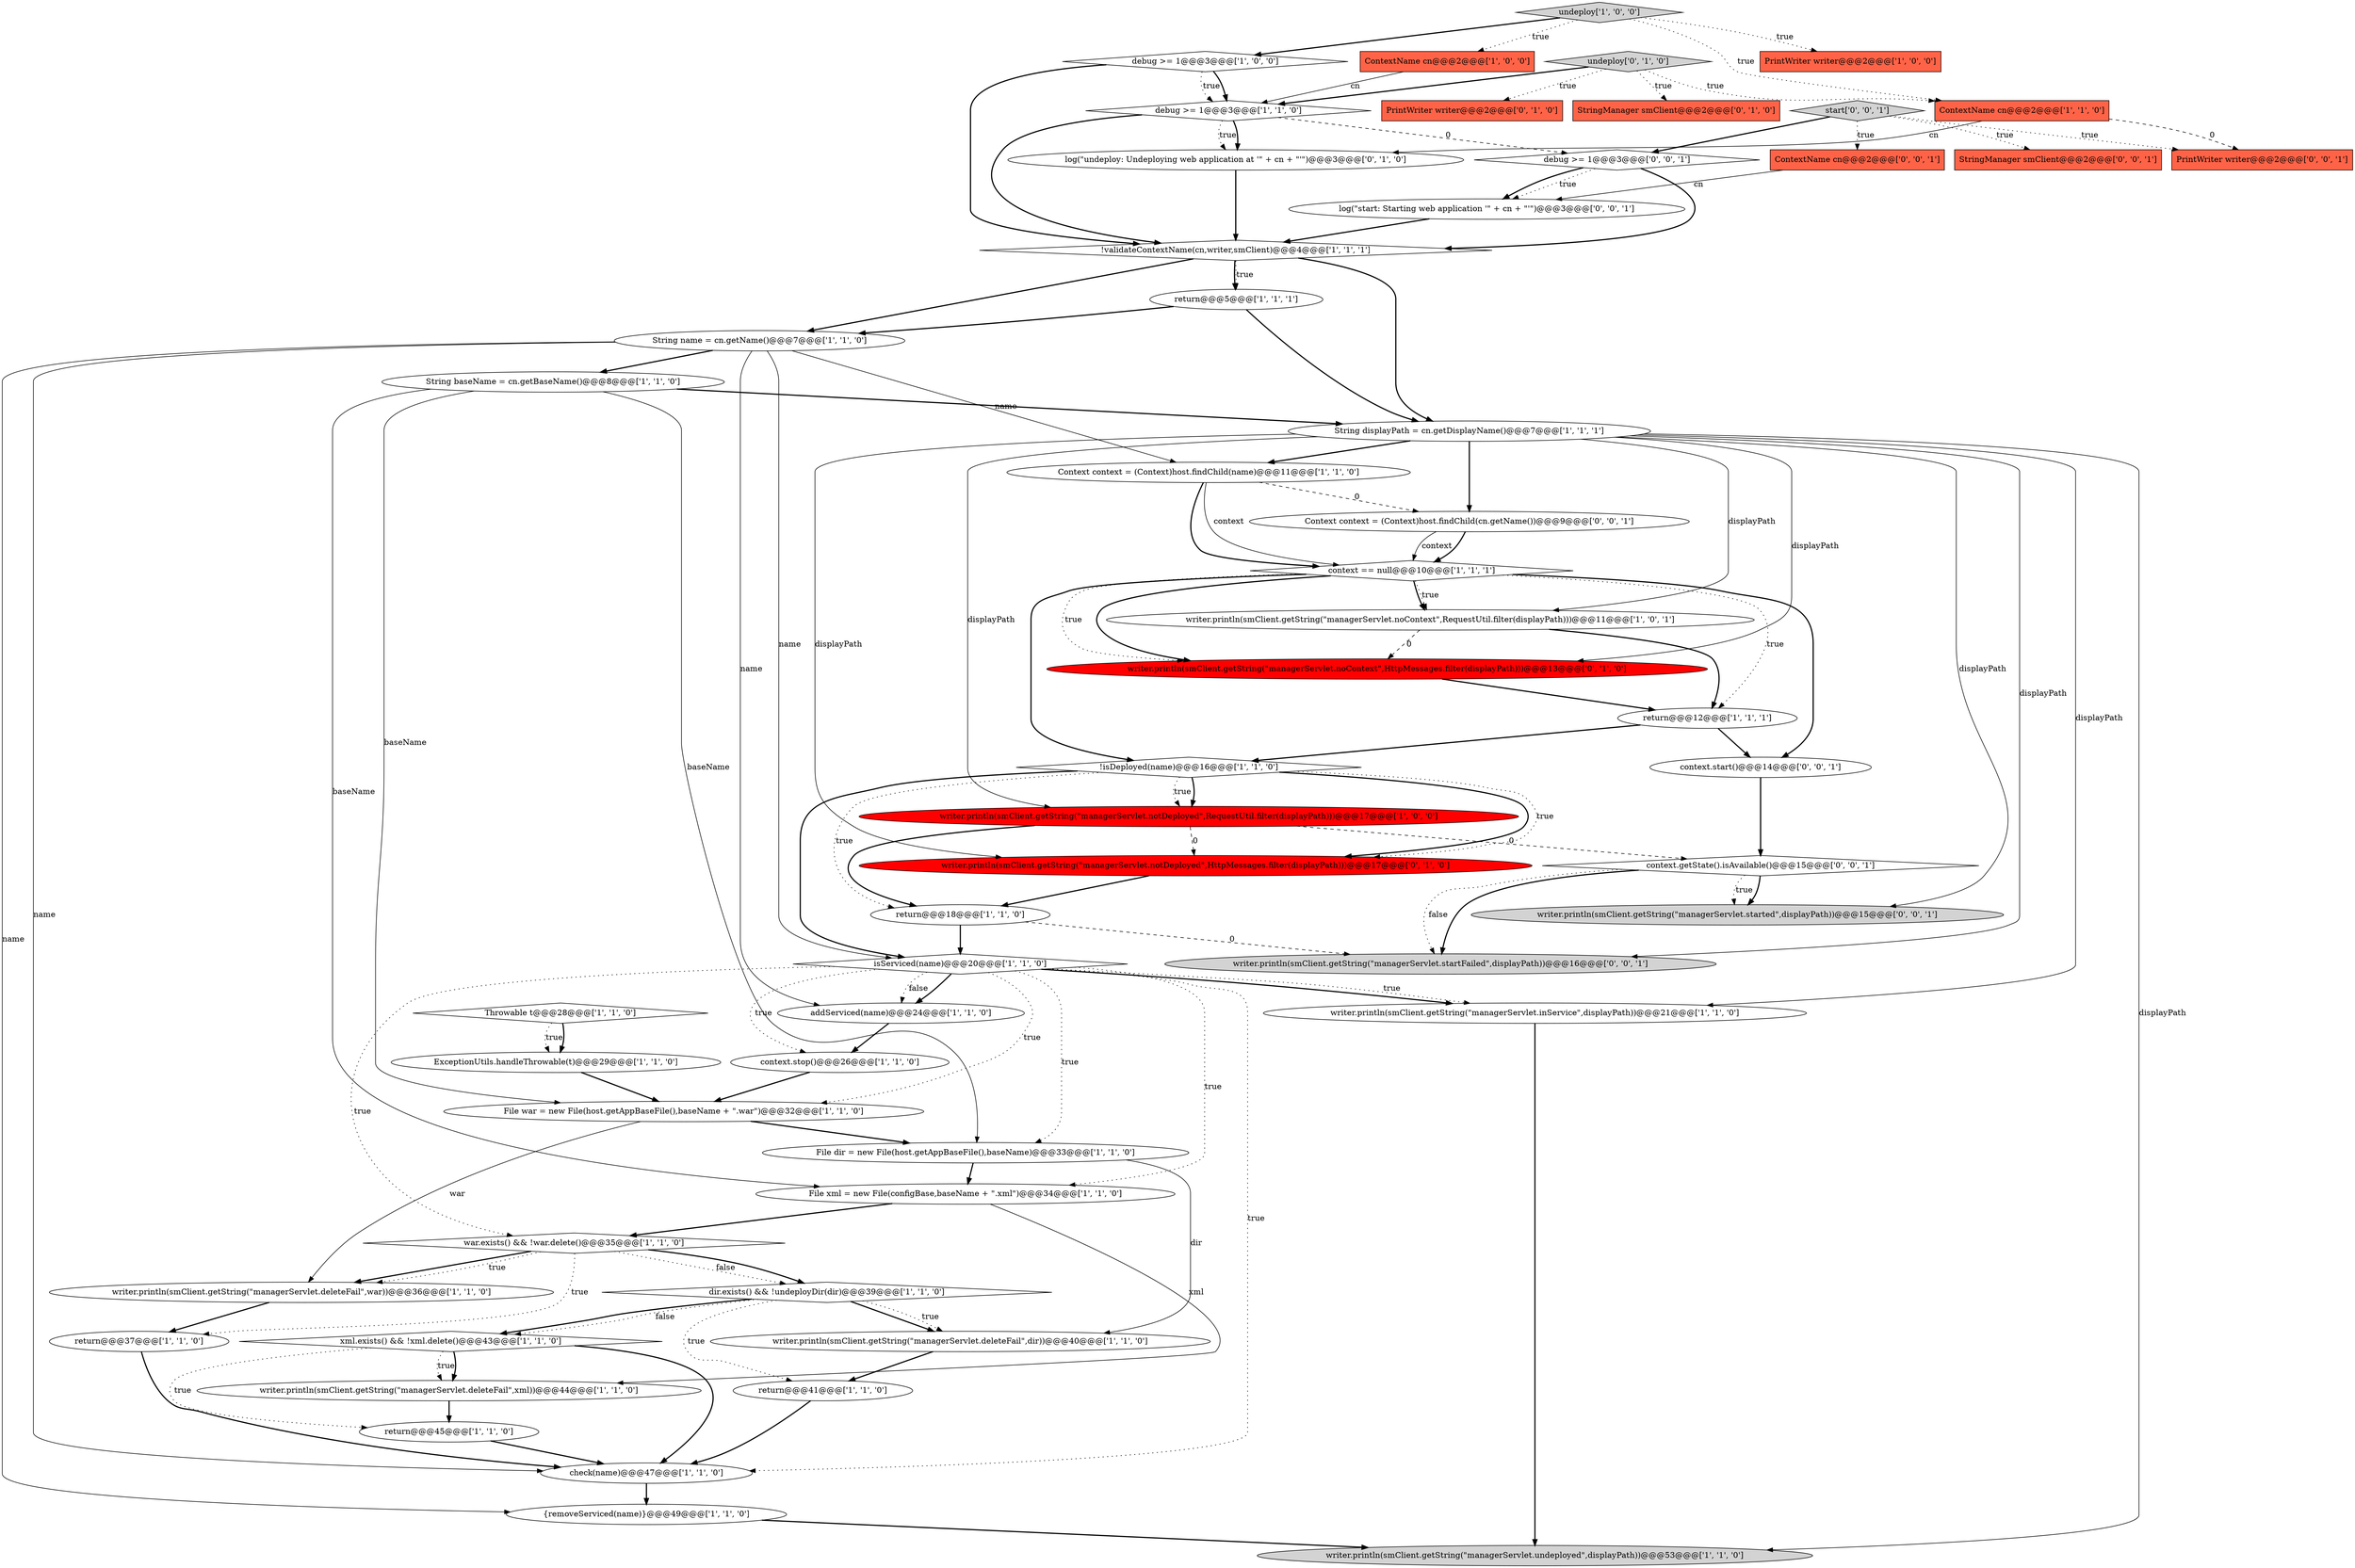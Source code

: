digraph {
51 [style = filled, label = "context.getState().isAvailable()@@@15@@@['0', '0', '1']", fillcolor = white, shape = diamond image = "AAA0AAABBB3BBB"];
41 [style = filled, label = "writer.println(smClient.getString(\"managerServlet.notDeployed\",HttpMessages.filter(displayPath)))@@@17@@@['0', '1', '0']", fillcolor = red, shape = ellipse image = "AAA1AAABBB2BBB"];
3 [style = filled, label = "File dir = new File(host.getAppBaseFile(),baseName)@@@33@@@['1', '1', '0']", fillcolor = white, shape = ellipse image = "AAA0AAABBB1BBB"];
38 [style = filled, label = "Throwable t@@@28@@@['1', '1', '0']", fillcolor = white, shape = diamond image = "AAA0AAABBB1BBB"];
5 [style = filled, label = "return@@@18@@@['1', '1', '0']", fillcolor = white, shape = ellipse image = "AAA0AAABBB1BBB"];
21 [style = filled, label = "writer.println(smClient.getString(\"managerServlet.deleteFail\",war))@@@36@@@['1', '1', '0']", fillcolor = white, shape = ellipse image = "AAA0AAABBB1BBB"];
15 [style = filled, label = "debug >= 1@@@3@@@['1', '1', '0']", fillcolor = white, shape = diamond image = "AAA0AAABBB1BBB"];
29 [style = filled, label = "context == null@@@10@@@['1', '1', '1']", fillcolor = white, shape = diamond image = "AAA0AAABBB1BBB"];
39 [style = filled, label = "log(\"undeploy: Undeploying web application at '\" + cn + \"'\")@@@3@@@['0', '1', '0']", fillcolor = white, shape = ellipse image = "AAA0AAABBB2BBB"];
7 [style = filled, label = "PrintWriter writer@@@2@@@['1', '0', '0']", fillcolor = tomato, shape = box image = "AAA0AAABBB1BBB"];
13 [style = filled, label = "debug >= 1@@@3@@@['1', '0', '0']", fillcolor = white, shape = diamond image = "AAA0AAABBB1BBB"];
19 [style = filled, label = "{removeServiced(name)}@@@49@@@['1', '1', '0']", fillcolor = white, shape = ellipse image = "AAA0AAABBB1BBB"];
42 [style = filled, label = "undeploy['0', '1', '0']", fillcolor = lightgray, shape = diamond image = "AAA0AAABBB2BBB"];
47 [style = filled, label = "StringManager smClient@@@2@@@['0', '0', '1']", fillcolor = tomato, shape = box image = "AAA0AAABBB3BBB"];
33 [style = filled, label = "return@@@37@@@['1', '1', '0']", fillcolor = white, shape = ellipse image = "AAA0AAABBB1BBB"];
37 [style = filled, label = "war.exists() && !war.delete()@@@35@@@['1', '1', '0']", fillcolor = white, shape = diamond image = "AAA0AAABBB1BBB"];
11 [style = filled, label = "return@@@41@@@['1', '1', '0']", fillcolor = white, shape = ellipse image = "AAA0AAABBB1BBB"];
45 [style = filled, label = "context.start()@@@14@@@['0', '0', '1']", fillcolor = white, shape = ellipse image = "AAA0AAABBB3BBB"];
4 [style = filled, label = "writer.println(smClient.getString(\"managerServlet.notDeployed\",RequestUtil.filter(displayPath)))@@@17@@@['1', '0', '0']", fillcolor = red, shape = ellipse image = "AAA1AAABBB1BBB"];
28 [style = filled, label = "writer.println(smClient.getString(\"managerServlet.deleteFail\",xml))@@@44@@@['1', '1', '0']", fillcolor = white, shape = ellipse image = "AAA0AAABBB1BBB"];
50 [style = filled, label = "debug >= 1@@@3@@@['0', '0', '1']", fillcolor = white, shape = diamond image = "AAA0AAABBB3BBB"];
30 [style = filled, label = "!validateContextName(cn,writer,smClient)@@@4@@@['1', '1', '1']", fillcolor = white, shape = diamond image = "AAA0AAABBB1BBB"];
10 [style = filled, label = "return@@@12@@@['1', '1', '1']", fillcolor = white, shape = ellipse image = "AAA0AAABBB1BBB"];
18 [style = filled, label = "String name = cn.getName()@@@7@@@['1', '1', '0']", fillcolor = white, shape = ellipse image = "AAA0AAABBB1BBB"];
31 [style = filled, label = "writer.println(smClient.getString(\"managerServlet.undeployed\",displayPath))@@@53@@@['1', '1', '0']", fillcolor = lightgray, shape = ellipse image = "AAA0AAABBB1BBB"];
16 [style = filled, label = "check(name)@@@47@@@['1', '1', '0']", fillcolor = white, shape = ellipse image = "AAA0AAABBB1BBB"];
2 [style = filled, label = "isServiced(name)@@@20@@@['1', '1', '0']", fillcolor = white, shape = diamond image = "AAA0AAABBB1BBB"];
23 [style = filled, label = "return@@@45@@@['1', '1', '0']", fillcolor = white, shape = ellipse image = "AAA0AAABBB1BBB"];
43 [style = filled, label = "writer.println(smClient.getString(\"managerServlet.noContext\",HttpMessages.filter(displayPath)))@@@13@@@['0', '1', '0']", fillcolor = red, shape = ellipse image = "AAA1AAABBB2BBB"];
35 [style = filled, label = "String displayPath = cn.getDisplayName()@@@7@@@['1', '1', '1']", fillcolor = white, shape = ellipse image = "AAA0AAABBB1BBB"];
40 [style = filled, label = "PrintWriter writer@@@2@@@['0', '1', '0']", fillcolor = tomato, shape = box image = "AAA0AAABBB2BBB"];
54 [style = filled, label = "writer.println(smClient.getString(\"managerServlet.startFailed\",displayPath))@@@16@@@['0', '0', '1']", fillcolor = lightgray, shape = ellipse image = "AAA0AAABBB3BBB"];
48 [style = filled, label = "log(\"start: Starting web application '\" + cn + \"'\")@@@3@@@['0', '0', '1']", fillcolor = white, shape = ellipse image = "AAA0AAABBB3BBB"];
55 [style = filled, label = "PrintWriter writer@@@2@@@['0', '0', '1']", fillcolor = tomato, shape = box image = "AAA0AAABBB3BBB"];
22 [style = filled, label = "undeploy['1', '0', '0']", fillcolor = lightgray, shape = diamond image = "AAA0AAABBB1BBB"];
26 [style = filled, label = "ContextName cn@@@2@@@['1', '1', '0']", fillcolor = tomato, shape = box image = "AAA0AAABBB1BBB"];
46 [style = filled, label = "writer.println(smClient.getString(\"managerServlet.started\",displayPath))@@@15@@@['0', '0', '1']", fillcolor = lightgray, shape = ellipse image = "AAA0AAABBB3BBB"];
52 [style = filled, label = "ContextName cn@@@2@@@['0', '0', '1']", fillcolor = tomato, shape = box image = "AAA0AAABBB3BBB"];
34 [style = filled, label = "writer.println(smClient.getString(\"managerServlet.deleteFail\",dir))@@@40@@@['1', '1', '0']", fillcolor = white, shape = ellipse image = "AAA0AAABBB1BBB"];
36 [style = filled, label = "Context context = (Context)host.findChild(name)@@@11@@@['1', '1', '0']", fillcolor = white, shape = ellipse image = "AAA0AAABBB1BBB"];
20 [style = filled, label = "writer.println(smClient.getString(\"managerServlet.noContext\",RequestUtil.filter(displayPath)))@@@11@@@['1', '0', '1']", fillcolor = white, shape = ellipse image = "AAA0AAABBB1BBB"];
44 [style = filled, label = "StringManager smClient@@@2@@@['0', '1', '0']", fillcolor = tomato, shape = box image = "AAA0AAABBB2BBB"];
24 [style = filled, label = "File xml = new File(configBase,baseName + \".xml\")@@@34@@@['1', '1', '0']", fillcolor = white, shape = ellipse image = "AAA0AAABBB1BBB"];
25 [style = filled, label = "addServiced(name)@@@24@@@['1', '1', '0']", fillcolor = white, shape = ellipse image = "AAA0AAABBB1BBB"];
27 [style = filled, label = "ExceptionUtils.handleThrowable(t)@@@29@@@['1', '1', '0']", fillcolor = white, shape = ellipse image = "AAA0AAABBB1BBB"];
0 [style = filled, label = "xml.exists() && !xml.delete()@@@43@@@['1', '1', '0']", fillcolor = white, shape = diamond image = "AAA0AAABBB1BBB"];
49 [style = filled, label = "Context context = (Context)host.findChild(cn.getName())@@@9@@@['0', '0', '1']", fillcolor = white, shape = ellipse image = "AAA0AAABBB3BBB"];
9 [style = filled, label = "File war = new File(host.getAppBaseFile(),baseName + \".war\")@@@32@@@['1', '1', '0']", fillcolor = white, shape = ellipse image = "AAA0AAABBB1BBB"];
14 [style = filled, label = "return@@@5@@@['1', '1', '1']", fillcolor = white, shape = ellipse image = "AAA0AAABBB1BBB"];
32 [style = filled, label = "!isDeployed(name)@@@16@@@['1', '1', '0']", fillcolor = white, shape = diamond image = "AAA0AAABBB1BBB"];
6 [style = filled, label = "context.stop()@@@26@@@['1', '1', '0']", fillcolor = white, shape = ellipse image = "AAA0AAABBB1BBB"];
8 [style = filled, label = "dir.exists() && !undeployDir(dir)@@@39@@@['1', '1', '0']", fillcolor = white, shape = diamond image = "AAA0AAABBB1BBB"];
12 [style = filled, label = "String baseName = cn.getBaseName()@@@8@@@['1', '1', '0']", fillcolor = white, shape = ellipse image = "AAA0AAABBB1BBB"];
53 [style = filled, label = "start['0', '0', '1']", fillcolor = lightgray, shape = diamond image = "AAA0AAABBB3BBB"];
1 [style = filled, label = "ContextName cn@@@2@@@['1', '0', '0']", fillcolor = tomato, shape = box image = "AAA0AAABBB1BBB"];
17 [style = filled, label = "writer.println(smClient.getString(\"managerServlet.inService\",displayPath))@@@21@@@['1', '1', '0']", fillcolor = white, shape = ellipse image = "AAA0AAABBB1BBB"];
29->43 [style = dotted, label="true"];
4->51 [style = dashed, label="0"];
26->55 [style = dashed, label="0"];
3->24 [style = bold, label=""];
14->35 [style = bold, label=""];
18->36 [style = solid, label="name"];
36->29 [style = bold, label=""];
27->9 [style = bold, label=""];
3->34 [style = solid, label="dir"];
53->52 [style = dotted, label="true"];
10->32 [style = bold, label=""];
2->37 [style = dotted, label="true"];
25->6 [style = bold, label=""];
30->18 [style = bold, label=""];
29->20 [style = dotted, label="true"];
35->46 [style = solid, label="displayPath"];
53->55 [style = dotted, label="true"];
35->43 [style = solid, label="displayPath"];
29->45 [style = bold, label=""];
8->0 [style = bold, label=""];
37->8 [style = dotted, label="false"];
53->47 [style = dotted, label="true"];
49->29 [style = solid, label="context"];
50->48 [style = dotted, label="true"];
29->43 [style = bold, label=""];
18->25 [style = solid, label="name"];
30->14 [style = bold, label=""];
13->15 [style = dotted, label="true"];
35->17 [style = solid, label="displayPath"];
32->4 [style = bold, label=""];
18->19 [style = solid, label="name"];
2->25 [style = bold, label=""];
8->0 [style = dotted, label="false"];
22->13 [style = bold, label=""];
42->15 [style = bold, label=""];
35->31 [style = solid, label="displayPath"];
2->3 [style = dotted, label="true"];
11->16 [style = bold, label=""];
8->34 [style = bold, label=""];
5->54 [style = dashed, label="0"];
33->16 [style = bold, label=""];
42->26 [style = dotted, label="true"];
51->54 [style = bold, label=""];
2->24 [style = dotted, label="true"];
50->30 [style = bold, label=""];
22->7 [style = dotted, label="true"];
37->21 [style = bold, label=""];
18->12 [style = bold, label=""];
32->5 [style = dotted, label="true"];
12->35 [style = bold, label=""];
2->25 [style = dotted, label="false"];
16->19 [style = bold, label=""];
8->34 [style = dotted, label="true"];
15->50 [style = dashed, label="0"];
9->21 [style = solid, label="war"];
29->20 [style = bold, label=""];
52->48 [style = solid, label="cn"];
29->32 [style = bold, label=""];
10->45 [style = bold, label=""];
26->39 [style = solid, label="cn"];
43->10 [style = bold, label=""];
14->18 [style = bold, label=""];
13->15 [style = bold, label=""];
12->3 [style = solid, label="baseName"];
36->49 [style = dashed, label="0"];
4->41 [style = dashed, label="0"];
2->17 [style = bold, label=""];
29->10 [style = dotted, label="true"];
1->15 [style = solid, label="cn"];
0->16 [style = bold, label=""];
42->44 [style = dotted, label="true"];
32->4 [style = dotted, label="true"];
45->51 [style = bold, label=""];
38->27 [style = dotted, label="true"];
35->4 [style = solid, label="displayPath"];
38->27 [style = bold, label=""];
51->54 [style = dotted, label="false"];
35->49 [style = bold, label=""];
18->2 [style = solid, label="name"];
50->48 [style = bold, label=""];
42->40 [style = dotted, label="true"];
53->50 [style = bold, label=""];
30->14 [style = dotted, label="true"];
22->1 [style = dotted, label="true"];
35->54 [style = solid, label="displayPath"];
2->9 [style = dotted, label="true"];
18->16 [style = solid, label="name"];
30->35 [style = bold, label=""];
22->26 [style = dotted, label="true"];
2->6 [style = dotted, label="true"];
28->23 [style = bold, label=""];
8->11 [style = dotted, label="true"];
9->3 [style = bold, label=""];
32->41 [style = bold, label=""];
0->23 [style = dotted, label="true"];
12->24 [style = solid, label="baseName"];
37->8 [style = bold, label=""];
48->30 [style = bold, label=""];
20->43 [style = dashed, label="0"];
4->5 [style = bold, label=""];
2->16 [style = dotted, label="true"];
35->41 [style = solid, label="displayPath"];
49->29 [style = bold, label=""];
0->28 [style = dotted, label="true"];
37->33 [style = dotted, label="true"];
23->16 [style = bold, label=""];
32->41 [style = dotted, label="true"];
15->39 [style = dotted, label="true"];
19->31 [style = bold, label=""];
24->28 [style = solid, label="xml"];
17->31 [style = bold, label=""];
21->33 [style = bold, label=""];
2->17 [style = dotted, label="true"];
37->21 [style = dotted, label="true"];
36->29 [style = solid, label="context"];
13->30 [style = bold, label=""];
15->30 [style = bold, label=""];
0->28 [style = bold, label=""];
35->20 [style = solid, label="displayPath"];
32->2 [style = bold, label=""];
51->46 [style = bold, label=""];
34->11 [style = bold, label=""];
20->10 [style = bold, label=""];
39->30 [style = bold, label=""];
5->2 [style = bold, label=""];
12->9 [style = solid, label="baseName"];
15->39 [style = bold, label=""];
24->37 [style = bold, label=""];
35->36 [style = bold, label=""];
6->9 [style = bold, label=""];
51->46 [style = dotted, label="true"];
41->5 [style = bold, label=""];
}
